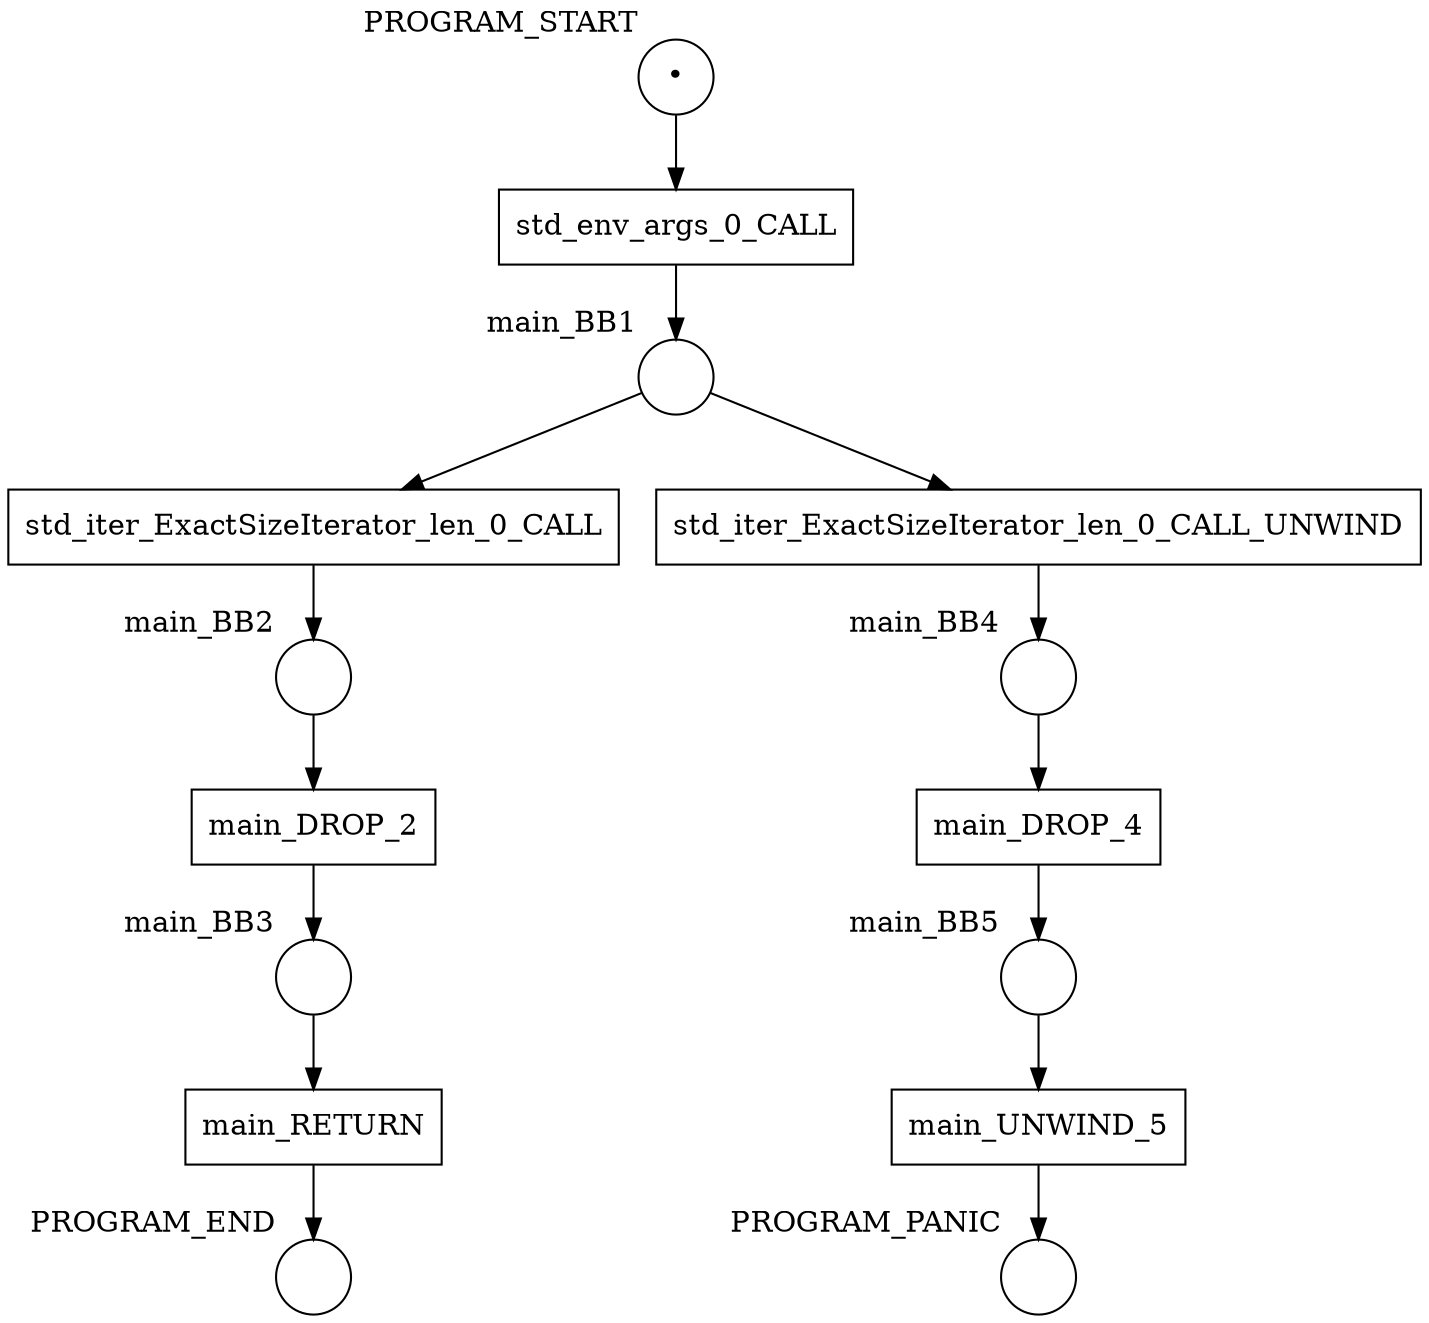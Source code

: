 digraph petrinet {
    PROGRAM_END [shape="circle" xlabel="PROGRAM_END" label=""];
    PROGRAM_PANIC [shape="circle" xlabel="PROGRAM_PANIC" label=""];
    PROGRAM_START [shape="circle" xlabel="PROGRAM_START" label="•"];
    main_BB1 [shape="circle" xlabel="main_BB1" label=""];
    main_BB2 [shape="circle" xlabel="main_BB2" label=""];
    main_BB3 [shape="circle" xlabel="main_BB3" label=""];
    main_BB4 [shape="circle" xlabel="main_BB4" label=""];
    main_BB5 [shape="circle" xlabel="main_BB5" label=""];
    main_DROP_2 [shape="box" xlabel="" label="main_DROP_2"];
    main_DROP_4 [shape="box" xlabel="" label="main_DROP_4"];
    main_RETURN [shape="box" xlabel="" label="main_RETURN"];
    main_UNWIND_5 [shape="box" xlabel="" label="main_UNWIND_5"];
    std_env_args_0_CALL [shape="box" xlabel="" label="std_env_args_0_CALL"];
    std_iter_ExactSizeIterator_len_0_CALL [shape="box" xlabel="" label="std_iter_ExactSizeIterator_len_0_CALL"];
    std_iter_ExactSizeIterator_len_0_CALL_UNWIND [shape="box" xlabel="" label="std_iter_ExactSizeIterator_len_0_CALL_UNWIND"];
    PROGRAM_START -> std_env_args_0_CALL;
    main_BB1 -> std_iter_ExactSizeIterator_len_0_CALL;
    main_BB1 -> std_iter_ExactSizeIterator_len_0_CALL_UNWIND;
    main_BB2 -> main_DROP_2;
    main_BB3 -> main_RETURN;
    main_BB4 -> main_DROP_4;
    main_BB5 -> main_UNWIND_5;
    main_DROP_2 -> main_BB3;
    main_DROP_4 -> main_BB5;
    main_RETURN -> PROGRAM_END;
    main_UNWIND_5 -> PROGRAM_PANIC;
    std_env_args_0_CALL -> main_BB1;
    std_iter_ExactSizeIterator_len_0_CALL -> main_BB2;
    std_iter_ExactSizeIterator_len_0_CALL_UNWIND -> main_BB4;
}
